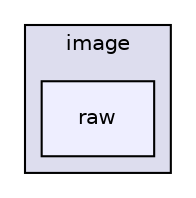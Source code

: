 digraph "C:/microchip/harmony3/gfx/middleware/legato/library/src/gfx/legato/image/raw" {
  compound=true
  node [ fontsize="10", fontname="Helvetica"];
  edge [ labelfontsize="10", labelfontname="Helvetica"];
  subgraph clusterdir_c43e76bd24ab4aaf6fcd839448542a16 {
    graph [ bgcolor="#ddddee", pencolor="black", label="image" fontname="Helvetica", fontsize="10", URL="dir_c43e76bd24ab4aaf6fcd839448542a16.html"]
  dir_cdfca36a52d63bc52e97c81001b967ec [shape=box, label="raw", style="filled", fillcolor="#eeeeff", pencolor="black", URL="dir_cdfca36a52d63bc52e97c81001b967ec.html"];
  }
}
